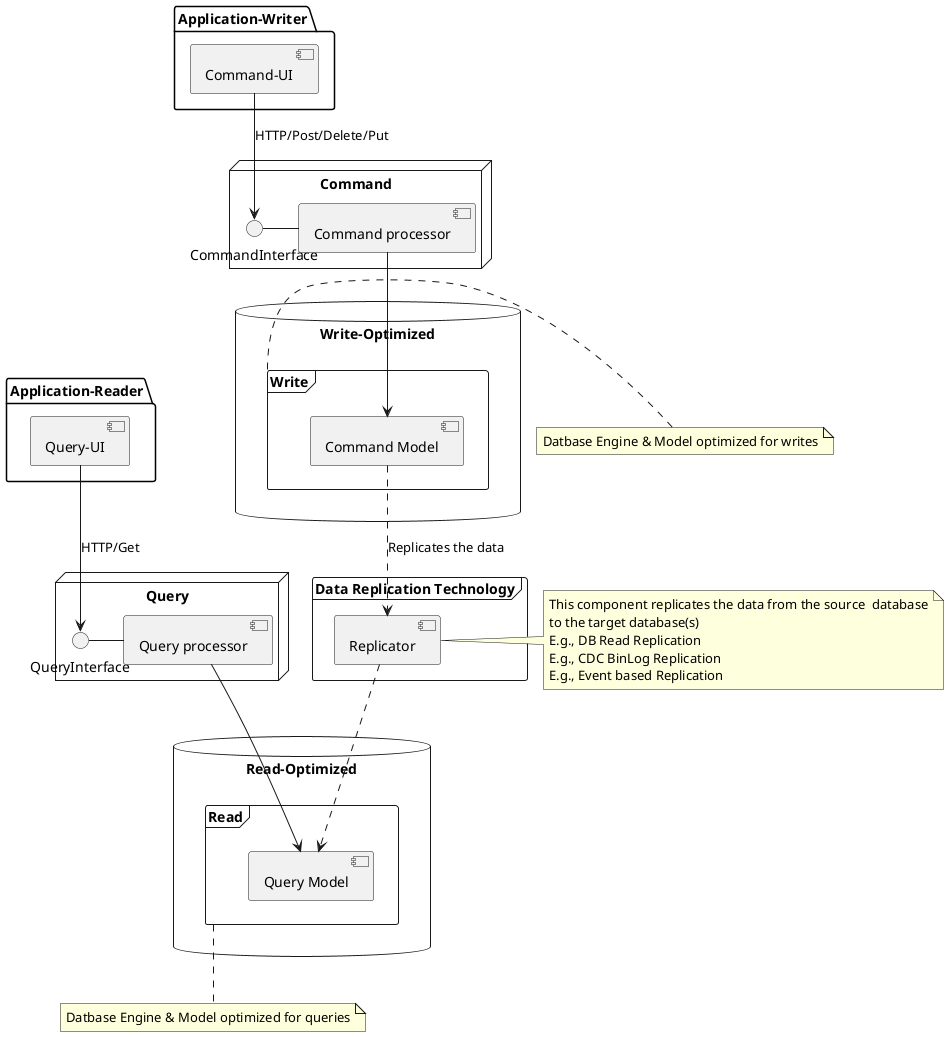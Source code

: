 @startuml
'https://plantuml.com/component-diagram

top to bottom direction
package "Application-Writer" {
  [Command-UI]
}



top to bottom direction
node "Command" {
  CommandInterface - [Command processor]
  [Command-UI] --> CommandInterface : HTTP/Post/Delete/Put
}



database "Write-Optimized" {
    frame "Write" {
       [Command Model]
    }
}
[Command processor] --> [Command Model]
note right of Write
    Datbase Engine & Model optimized for writes
end note


'-----

package "Application-Reader" {
  [Query-UI]
}

node "Query" {
  QueryInterface - [Query processor]
  [Query-UI] --> QueryInterface : HTTP/Get
}

database "Read-Optimized" {
    frame "Read" {
      [Query Model]
    }
}
note bottom of Read
    Datbase Engine & Model optimized for queries
end note

[Query processor] --> [Query Model]

frame "Data Replication Technology" {
    [Replicator]
}

[Command Model] ..> [Replicator] : Replicates the data
note right of [Replicator]
    This component replicates the data from the source  database
    to the target database(s)
    E.g., DB Read Replication
    E.g., CDC BinLog Replication
    E.g., Event based Replication
end note

[Replicator] ..> [Query Model]



@enduml